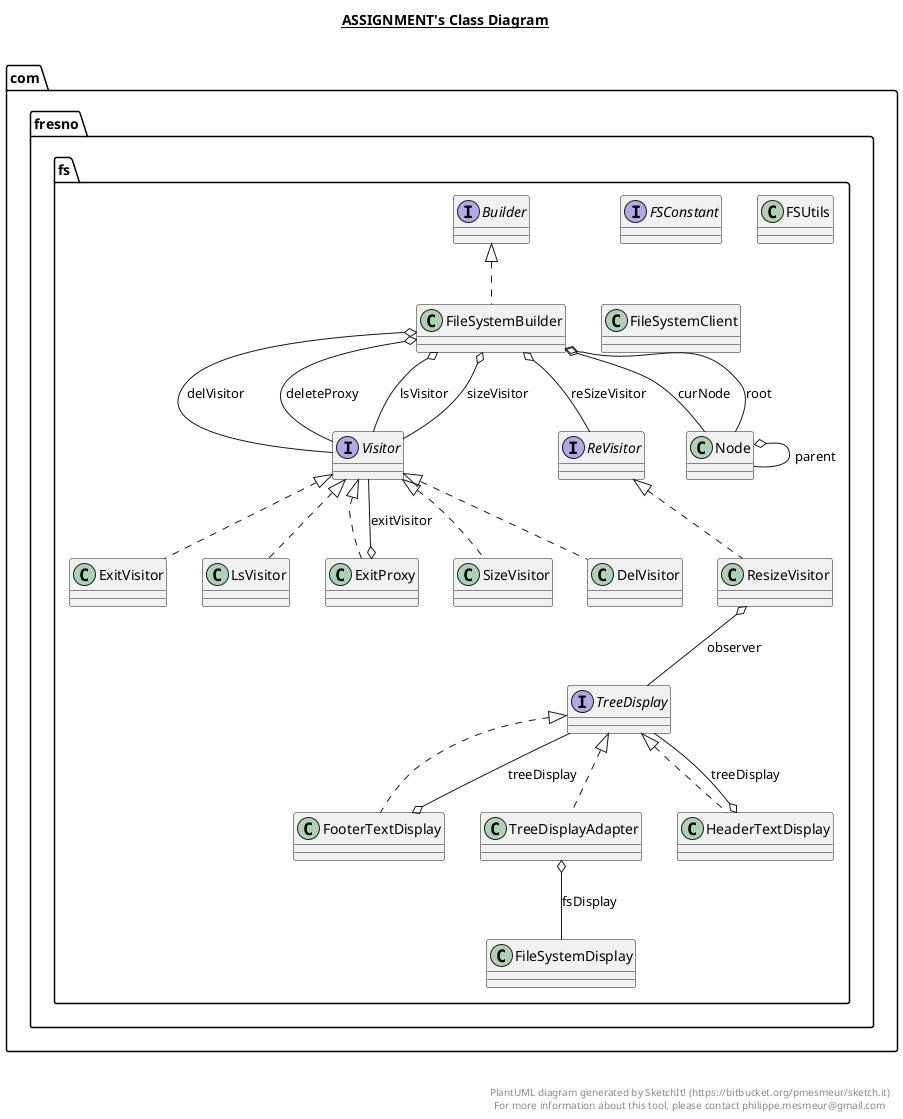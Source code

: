 @startuml

title __ASSIGNMENT's Class Diagram__\n

  namespace com.fresno.fs {
    interface com.fresno.fs.Builder {
    }
  }
  

  namespace com.fresno.fs {
    class com.fresno.fs.DelVisitor {
    }
  }
  

  namespace com.fresno.fs {
    class com.fresno.fs.ExitProxy {
    }
  }
  

  namespace com.fresno.fs {
    class com.fresno.fs.ExitVisitor {
    }
  }
  

  namespace com.fresno.fs {
    interface com.fresno.fs.FSConstant {
    }
  }
  

  namespace com.fresno.fs {
    class com.fresno.fs.FSUtils {
    }
  }
  

  namespace com.fresno.fs {
    class com.fresno.fs.FileSystemBuilder {
    }
  }
  

  namespace com.fresno.fs {
    class com.fresno.fs.FileSystemClient {
    }
  }
  

  namespace com.fresno.fs {
    class com.fresno.fs.FileSystemDisplay {
    }
  }
  

  namespace com.fresno.fs {
    class com.fresno.fs.FooterTextDisplay {
    }
  }
  

  namespace com.fresno.fs {
    class com.fresno.fs.HeaderTextDisplay {
    }
  }
  

  namespace com.fresno.fs {
    class com.fresno.fs.LsVisitor {
    }
  }
  

  namespace com.fresno.fs {
    class com.fresno.fs.Node {
    }
  }
  

  namespace com.fresno.fs {
    interface com.fresno.fs.ReVisitor {
    }
  }
  

  namespace com.fresno.fs {
    class com.fresno.fs.ResizeVisitor {
    }
  }
  

  namespace com.fresno.fs {
    class com.fresno.fs.SizeVisitor {
    }
  }
  

  namespace com.fresno.fs {
    interface com.fresno.fs.TreeDisplay {
    }
  }
  

  namespace com.fresno.fs {
    class com.fresno.fs.TreeDisplayAdapter {
    }
  }
  

  namespace com.fresno.fs {
    interface com.fresno.fs.Visitor {
    }
  }
  

  com.fresno.fs.DelVisitor .up.|> com.fresno.fs.Visitor
  com.fresno.fs.ExitProxy .up.|> com.fresno.fs.Visitor
  com.fresno.fs.ExitProxy o-- com.fresno.fs.Visitor : exitVisitor
  com.fresno.fs.ExitVisitor .up.|> com.fresno.fs.Visitor
  com.fresno.fs.FileSystemBuilder .up.|> com.fresno.fs.Builder
  com.fresno.fs.FileSystemBuilder o-- com.fresno.fs.Node : curNode
  com.fresno.fs.FileSystemBuilder o-- com.fresno.fs.Visitor : delVisitor
  com.fresno.fs.FileSystemBuilder o-- com.fresno.fs.Visitor : deleteProxy
  com.fresno.fs.FileSystemBuilder o-- com.fresno.fs.Visitor : lsVisitor
  com.fresno.fs.FileSystemBuilder o-- com.fresno.fs.ReVisitor : reSizeVisitor
  com.fresno.fs.FileSystemBuilder o-- com.fresno.fs.Node : root
  com.fresno.fs.FileSystemBuilder o-- com.fresno.fs.Visitor : sizeVisitor
  com.fresno.fs.FooterTextDisplay .up.|> com.fresno.fs.TreeDisplay
  com.fresno.fs.FooterTextDisplay o-- com.fresno.fs.TreeDisplay : treeDisplay
  com.fresno.fs.HeaderTextDisplay .up.|> com.fresno.fs.TreeDisplay
  com.fresno.fs.HeaderTextDisplay o-- com.fresno.fs.TreeDisplay : treeDisplay
  com.fresno.fs.LsVisitor .up.|> com.fresno.fs.Visitor
  com.fresno.fs.Node o-- com.fresno.fs.Node : parent
  com.fresno.fs.ResizeVisitor .up.|> com.fresno.fs.ReVisitor
  com.fresno.fs.ResizeVisitor o-- com.fresno.fs.TreeDisplay : observer
  com.fresno.fs.SizeVisitor .up.|> com.fresno.fs.Visitor
  com.fresno.fs.TreeDisplayAdapter .up.|> com.fresno.fs.TreeDisplay
  com.fresno.fs.TreeDisplayAdapter o-- com.fresno.fs.FileSystemDisplay : fsDisplay


right footer


PlantUML diagram generated by SketchIt! (https://bitbucket.org/pmesmeur/sketch.it)
For more information about this tool, please contact philippe.mesmeur@gmail.com
endfooter

@enduml

